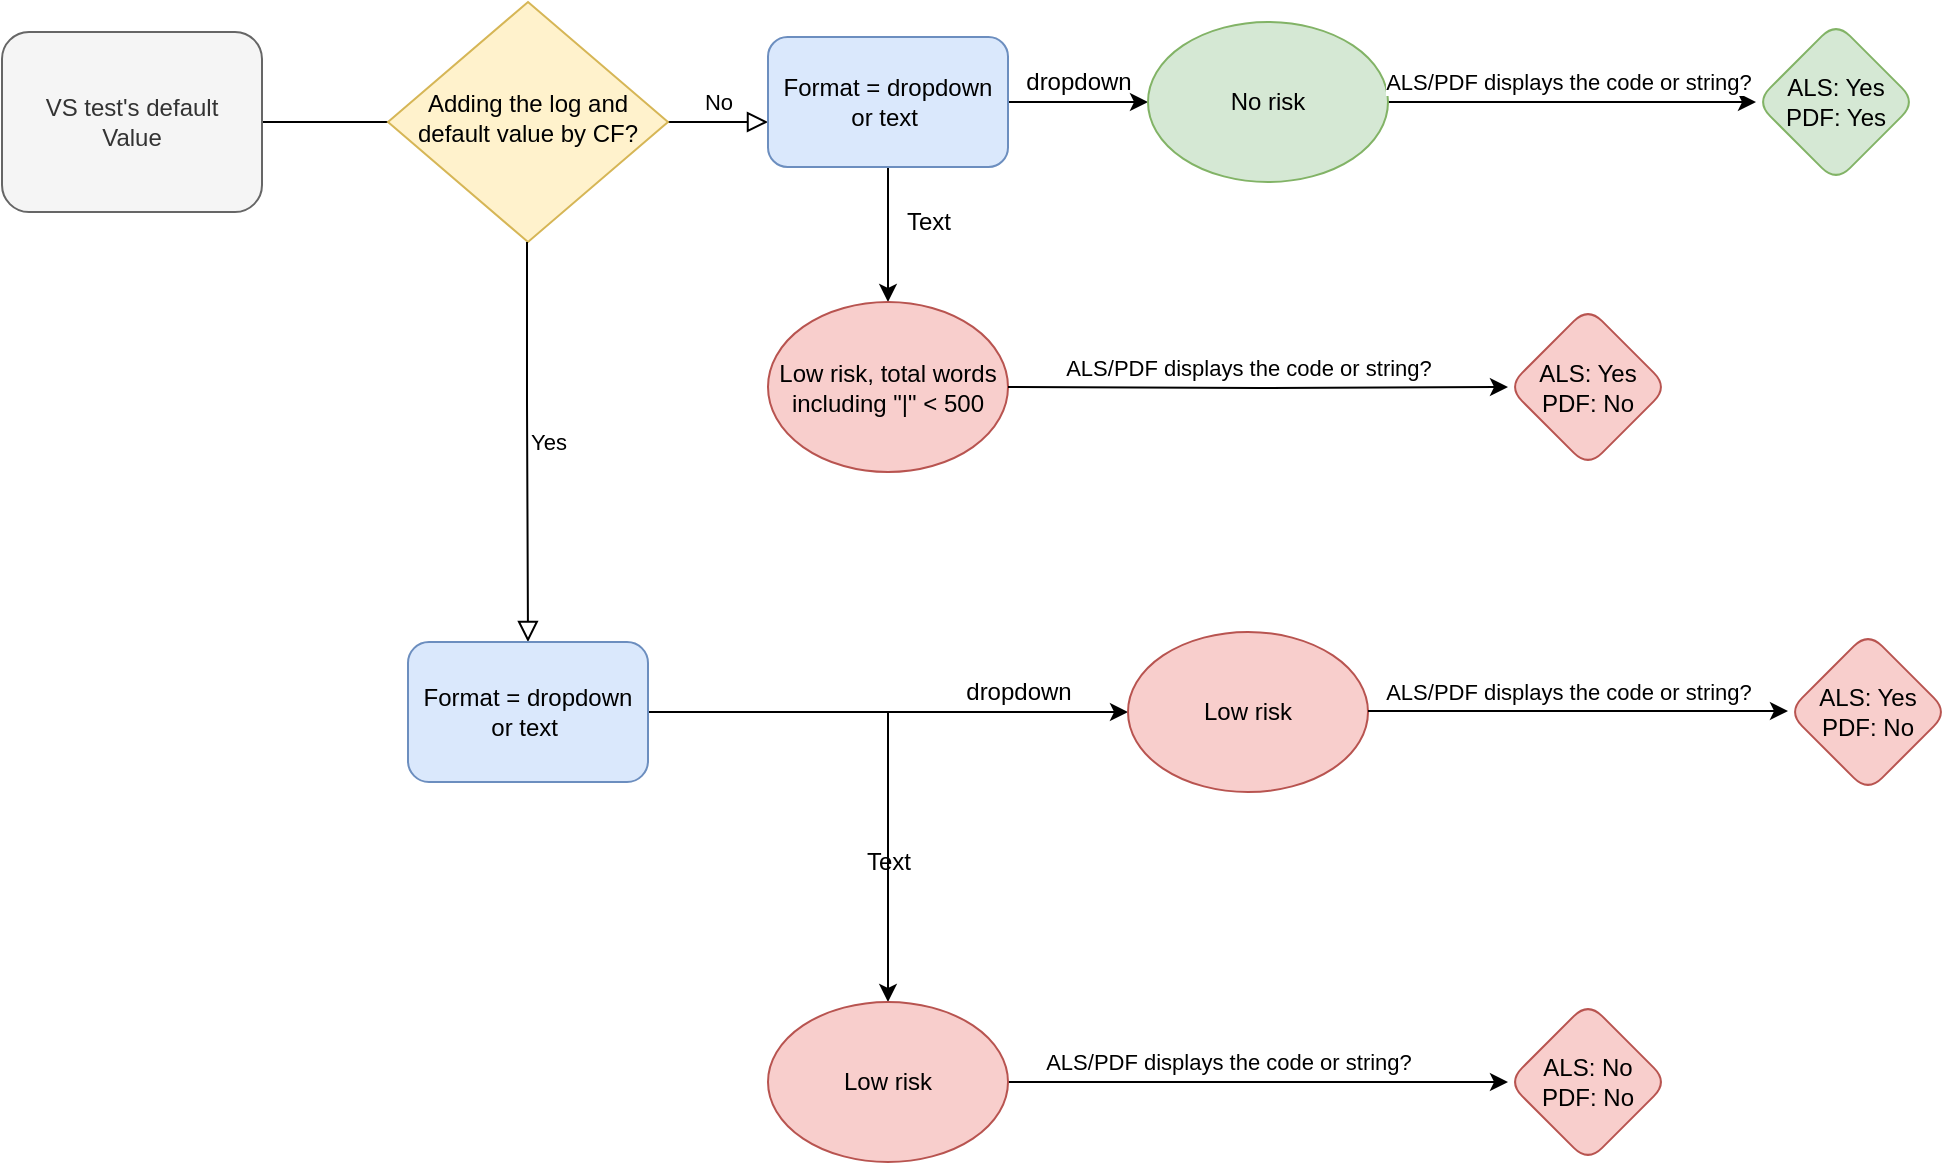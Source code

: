 <mxfile version="14.2.7" type="github">
  <diagram id="C5RBs43oDa-KdzZeNtuy" name="Page-1">
    <mxGraphModel dx="2591" dy="705" grid="1" gridSize="10" guides="1" tooltips="1" connect="1" arrows="1" fold="1" page="1" pageScale="1" pageWidth="1169" pageHeight="827" math="0" shadow="0">
      <root>
        <mxCell id="WIyWlLk6GJQsqaUBKTNV-0" />
        <mxCell id="WIyWlLk6GJQsqaUBKTNV-1" parent="WIyWlLk6GJQsqaUBKTNV-0" />
        <mxCell id="WIyWlLk6GJQsqaUBKTNV-2" value="" style="rounded=0;html=1;jettySize=auto;orthogonalLoop=1;fontSize=11;endArrow=block;endFill=0;endSize=8;strokeWidth=1;shadow=0;labelBackgroundColor=none;edgeStyle=orthogonalEdgeStyle;" parent="WIyWlLk6GJQsqaUBKTNV-1" source="WIyWlLk6GJQsqaUBKTNV-3" edge="1">
          <mxGeometry relative="1" as="geometry">
            <mxPoint x="-807" y="80" as="targetPoint" />
          </mxGeometry>
        </mxCell>
        <mxCell id="WIyWlLk6GJQsqaUBKTNV-3" value="VS test&#39;s default&lt;br&gt;Value" style="rounded=1;whiteSpace=wrap;html=1;fontSize=12;glass=0;strokeWidth=1;shadow=0;fillColor=#f5f5f5;strokeColor=#666666;fontColor=#333333;" parent="WIyWlLk6GJQsqaUBKTNV-1" vertex="1">
          <mxGeometry x="-1060" y="35" width="130" height="90" as="geometry" />
        </mxCell>
        <mxCell id="WIyWlLk6GJQsqaUBKTNV-5" value="No" style="edgeStyle=orthogonalEdgeStyle;rounded=0;html=1;jettySize=auto;orthogonalLoop=1;fontSize=11;endArrow=block;endFill=0;endSize=8;strokeWidth=1;shadow=0;labelBackgroundColor=none;" parent="WIyWlLk6GJQsqaUBKTNV-1" source="WIyWlLk6GJQsqaUBKTNV-6" target="WIyWlLk6GJQsqaUBKTNV-7" edge="1">
          <mxGeometry y="10" relative="1" as="geometry">
            <mxPoint as="offset" />
            <Array as="points">
              <mxPoint x="-607" y="80" />
            </Array>
          </mxGeometry>
        </mxCell>
        <mxCell id="WIyWlLk6GJQsqaUBKTNV-6" value="Adding the log and default value by CF?" style="rhombus;whiteSpace=wrap;html=1;shadow=0;fontFamily=Helvetica;fontSize=12;align=center;strokeWidth=1;spacing=6;spacingTop=-4;fillColor=#fff2cc;strokeColor=#d6b656;" parent="WIyWlLk6GJQsqaUBKTNV-1" vertex="1">
          <mxGeometry x="-867" y="20" width="140" height="120" as="geometry" />
        </mxCell>
        <mxCell id="Q3WkR99xraoe1cvsKXdd-3" value="" style="edgeStyle=orthogonalEdgeStyle;rounded=0;orthogonalLoop=1;jettySize=auto;html=1;" edge="1" parent="WIyWlLk6GJQsqaUBKTNV-1" source="WIyWlLk6GJQsqaUBKTNV-7" target="Q3WkR99xraoe1cvsKXdd-2">
          <mxGeometry relative="1" as="geometry" />
        </mxCell>
        <mxCell id="Q3WkR99xraoe1cvsKXdd-6" value="" style="edgeStyle=orthogonalEdgeStyle;rounded=0;orthogonalLoop=1;jettySize=auto;html=1;" edge="1" parent="WIyWlLk6GJQsqaUBKTNV-1" source="WIyWlLk6GJQsqaUBKTNV-7" target="Q3WkR99xraoe1cvsKXdd-5">
          <mxGeometry relative="1" as="geometry" />
        </mxCell>
        <mxCell id="WIyWlLk6GJQsqaUBKTNV-7" value="Format = dropdown or text&amp;nbsp;" style="rounded=1;whiteSpace=wrap;html=1;fontSize=12;glass=0;strokeWidth=1;shadow=0;fillColor=#dae8fc;strokeColor=#6c8ebf;" parent="WIyWlLk6GJQsqaUBKTNV-1" vertex="1">
          <mxGeometry x="-677" y="37.5" width="120" height="65" as="geometry" />
        </mxCell>
        <mxCell id="Q3WkR99xraoe1cvsKXdd-0" value="Yes" style="edgeStyle=orthogonalEdgeStyle;rounded=0;html=1;jettySize=auto;orthogonalLoop=1;fontSize=11;endArrow=block;endFill=0;endSize=8;strokeWidth=1;shadow=0;labelBackgroundColor=none;entryX=0.5;entryY=0;entryDx=0;entryDy=0;" edge="1" parent="WIyWlLk6GJQsqaUBKTNV-1" target="Q3WkR99xraoe1cvsKXdd-1">
          <mxGeometry y="10" relative="1" as="geometry">
            <mxPoint as="offset" />
            <mxPoint x="-797.5" y="140" as="sourcePoint" />
            <mxPoint x="-797.5" y="260" as="targetPoint" />
            <Array as="points">
              <mxPoint x="-797" y="220" />
              <mxPoint x="-797" y="220" />
            </Array>
          </mxGeometry>
        </mxCell>
        <mxCell id="Q3WkR99xraoe1cvsKXdd-15" value="" style="edgeStyle=orthogonalEdgeStyle;rounded=0;orthogonalLoop=1;jettySize=auto;html=1;" edge="1" parent="WIyWlLk6GJQsqaUBKTNV-1" source="Q3WkR99xraoe1cvsKXdd-1" target="Q3WkR99xraoe1cvsKXdd-14">
          <mxGeometry relative="1" as="geometry" />
        </mxCell>
        <mxCell id="Q3WkR99xraoe1cvsKXdd-40" style="edgeStyle=orthogonalEdgeStyle;rounded=0;orthogonalLoop=1;jettySize=auto;html=1;entryX=0;entryY=0.5;entryDx=0;entryDy=0;" edge="1" parent="WIyWlLk6GJQsqaUBKTNV-1" source="Q3WkR99xraoe1cvsKXdd-1" target="Q3WkR99xraoe1cvsKXdd-11">
          <mxGeometry relative="1" as="geometry" />
        </mxCell>
        <mxCell id="Q3WkR99xraoe1cvsKXdd-1" value="Format = dropdown or text&amp;nbsp;" style="rounded=1;whiteSpace=wrap;html=1;fontSize=12;glass=0;strokeWidth=1;shadow=0;fillColor=#dae8fc;strokeColor=#6c8ebf;" vertex="1" parent="WIyWlLk6GJQsqaUBKTNV-1">
          <mxGeometry x="-857" y="340" width="120" height="70" as="geometry" />
        </mxCell>
        <mxCell id="Q3WkR99xraoe1cvsKXdd-35" value="" style="edgeStyle=orthogonalEdgeStyle;rounded=0;orthogonalLoop=1;jettySize=auto;html=1;" edge="1" parent="WIyWlLk6GJQsqaUBKTNV-1" source="Q3WkR99xraoe1cvsKXdd-2" target="Q3WkR99xraoe1cvsKXdd-34">
          <mxGeometry relative="1" as="geometry" />
        </mxCell>
        <mxCell id="Q3WkR99xraoe1cvsKXdd-2" value="No risk" style="ellipse;whiteSpace=wrap;html=1;rounded=1;shadow=0;strokeWidth=1;glass=0;fillColor=#d5e8d4;strokeColor=#82b366;" vertex="1" parent="WIyWlLk6GJQsqaUBKTNV-1">
          <mxGeometry x="-487" y="30" width="120" height="80" as="geometry" />
        </mxCell>
        <mxCell id="Q3WkR99xraoe1cvsKXdd-4" value="dropdown" style="text;html=1;align=center;verticalAlign=middle;resizable=0;points=[];autosize=1;" vertex="1" parent="WIyWlLk6GJQsqaUBKTNV-1">
          <mxGeometry x="-557" y="50" width="70" height="20" as="geometry" />
        </mxCell>
        <mxCell id="Q3WkR99xraoe1cvsKXdd-5" value="Low risk, total words including &quot;|&quot; &amp;lt; 500" style="ellipse;whiteSpace=wrap;html=1;rounded=1;shadow=0;strokeWidth=1;glass=0;fillColor=#f8cecc;strokeColor=#b85450;" vertex="1" parent="WIyWlLk6GJQsqaUBKTNV-1">
          <mxGeometry x="-677" y="170" width="120" height="85" as="geometry" />
        </mxCell>
        <mxCell id="Q3WkR99xraoe1cvsKXdd-7" value="Text" style="text;html=1;align=center;verticalAlign=middle;resizable=0;points=[];autosize=1;" vertex="1" parent="WIyWlLk6GJQsqaUBKTNV-1">
          <mxGeometry x="-617" y="120" width="40" height="20" as="geometry" />
        </mxCell>
        <mxCell id="Q3WkR99xraoe1cvsKXdd-11" value="Low risk" style="ellipse;whiteSpace=wrap;html=1;rounded=1;shadow=0;strokeWidth=1;glass=0;fillColor=#f8cecc;strokeColor=#b85450;" vertex="1" parent="WIyWlLk6GJQsqaUBKTNV-1">
          <mxGeometry x="-497" y="335" width="120" height="80" as="geometry" />
        </mxCell>
        <mxCell id="Q3WkR99xraoe1cvsKXdd-13" value="dropdown" style="text;html=1;align=center;verticalAlign=middle;resizable=0;points=[];autosize=1;" vertex="1" parent="WIyWlLk6GJQsqaUBKTNV-1">
          <mxGeometry x="-587" y="354.5" width="70" height="20" as="geometry" />
        </mxCell>
        <mxCell id="Q3WkR99xraoe1cvsKXdd-22" value="" style="edgeStyle=orthogonalEdgeStyle;rounded=0;orthogonalLoop=1;jettySize=auto;html=1;entryX=0;entryY=0.5;entryDx=0;entryDy=0;" edge="1" parent="WIyWlLk6GJQsqaUBKTNV-1" source="Q3WkR99xraoe1cvsKXdd-14" target="Q3WkR99xraoe1cvsKXdd-43">
          <mxGeometry relative="1" as="geometry">
            <mxPoint x="-527" y="530" as="targetPoint" />
          </mxGeometry>
        </mxCell>
        <mxCell id="Q3WkR99xraoe1cvsKXdd-14" value="Low risk" style="ellipse;whiteSpace=wrap;html=1;rounded=1;shadow=0;strokeColor=#b85450;strokeWidth=1;fillColor=#f8cecc;glass=0;" vertex="1" parent="WIyWlLk6GJQsqaUBKTNV-1">
          <mxGeometry x="-677" y="520" width="120" height="80" as="geometry" />
        </mxCell>
        <mxCell id="Q3WkR99xraoe1cvsKXdd-24" value="ALS/PDF displays the code or string?" style="edgeLabel;html=1;align=center;verticalAlign=middle;resizable=0;points=[];" vertex="1" connectable="0" parent="WIyWlLk6GJQsqaUBKTNV-1">
          <mxGeometry x="-447" y="550" as="geometry" />
        </mxCell>
        <mxCell id="Q3WkR99xraoe1cvsKXdd-33" value="ALS/PDF displays the code or string?" style="edgeLabel;html=1;align=center;verticalAlign=middle;resizable=0;points=[];" vertex="1" connectable="0" parent="WIyWlLk6GJQsqaUBKTNV-1">
          <mxGeometry x="-277" y="60" as="geometry" />
        </mxCell>
        <mxCell id="Q3WkR99xraoe1cvsKXdd-34" value="ALS: Yes&lt;br&gt;PDF: Yes" style="rhombus;whiteSpace=wrap;html=1;rounded=1;shadow=0;strokeColor=#82b366;strokeWidth=1;fillColor=#d5e8d4;glass=0;" vertex="1" parent="WIyWlLk6GJQsqaUBKTNV-1">
          <mxGeometry x="-183" y="30" width="80" height="80" as="geometry" />
        </mxCell>
        <mxCell id="Q3WkR99xraoe1cvsKXdd-36" value="" style="edgeStyle=orthogonalEdgeStyle;rounded=0;orthogonalLoop=1;jettySize=auto;html=1;" edge="1" parent="WIyWlLk6GJQsqaUBKTNV-1" target="Q3WkR99xraoe1cvsKXdd-38">
          <mxGeometry relative="1" as="geometry">
            <mxPoint x="-557" y="212.5" as="sourcePoint" />
          </mxGeometry>
        </mxCell>
        <mxCell id="Q3WkR99xraoe1cvsKXdd-37" value="ALS/PDF displays the code or string?" style="edgeLabel;html=1;align=center;verticalAlign=middle;resizable=0;points=[];" vertex="1" connectable="0" parent="WIyWlLk6GJQsqaUBKTNV-1">
          <mxGeometry x="-437" y="202.5" as="geometry" />
        </mxCell>
        <mxCell id="Q3WkR99xraoe1cvsKXdd-38" value="ALS: Yes&lt;br&gt;PDF: No" style="rhombus;whiteSpace=wrap;html=1;rounded=1;shadow=0;strokeColor=#b85450;strokeWidth=1;fillColor=#f8cecc;glass=0;" vertex="1" parent="WIyWlLk6GJQsqaUBKTNV-1">
          <mxGeometry x="-307" y="172.5" width="80" height="80" as="geometry" />
        </mxCell>
        <mxCell id="Q3WkR99xraoe1cvsKXdd-16" value="Text" style="text;html=1;align=center;verticalAlign=middle;resizable=0;points=[];autosize=1;" vertex="1" parent="WIyWlLk6GJQsqaUBKTNV-1">
          <mxGeometry x="-637" y="440" width="40" height="20" as="geometry" />
        </mxCell>
        <mxCell id="Q3WkR99xraoe1cvsKXdd-41" value="ALS: Yes&lt;br&gt;PDF: No" style="rhombus;whiteSpace=wrap;html=1;rounded=1;shadow=0;strokeColor=#b85450;strokeWidth=1;fillColor=#f8cecc;glass=0;" vertex="1" parent="WIyWlLk6GJQsqaUBKTNV-1">
          <mxGeometry x="-167" y="335" width="80" height="80" as="geometry" />
        </mxCell>
        <mxCell id="Q3WkR99xraoe1cvsKXdd-43" value="ALS: No&lt;br&gt;PDF: No" style="rhombus;whiteSpace=wrap;html=1;rounded=1;shadow=0;strokeColor=#b85450;strokeWidth=1;fillColor=#f8cecc;glass=0;" vertex="1" parent="WIyWlLk6GJQsqaUBKTNV-1">
          <mxGeometry x="-307" y="520" width="80" height="80" as="geometry" />
        </mxCell>
        <mxCell id="Q3WkR99xraoe1cvsKXdd-46" value="" style="edgeStyle=orthogonalEdgeStyle;rounded=0;orthogonalLoop=1;jettySize=auto;html=1;" edge="1" parent="WIyWlLk6GJQsqaUBKTNV-1">
          <mxGeometry relative="1" as="geometry">
            <mxPoint x="-377" y="374.5" as="sourcePoint" />
            <mxPoint x="-167" y="374.5" as="targetPoint" />
          </mxGeometry>
        </mxCell>
        <mxCell id="Q3WkR99xraoe1cvsKXdd-47" value="ALS/PDF displays the code or string?" style="edgeLabel;html=1;align=center;verticalAlign=middle;resizable=0;points=[];" vertex="1" connectable="0" parent="WIyWlLk6GJQsqaUBKTNV-1">
          <mxGeometry x="-277" y="364.5" as="geometry" />
        </mxCell>
      </root>
    </mxGraphModel>
  </diagram>
</mxfile>
